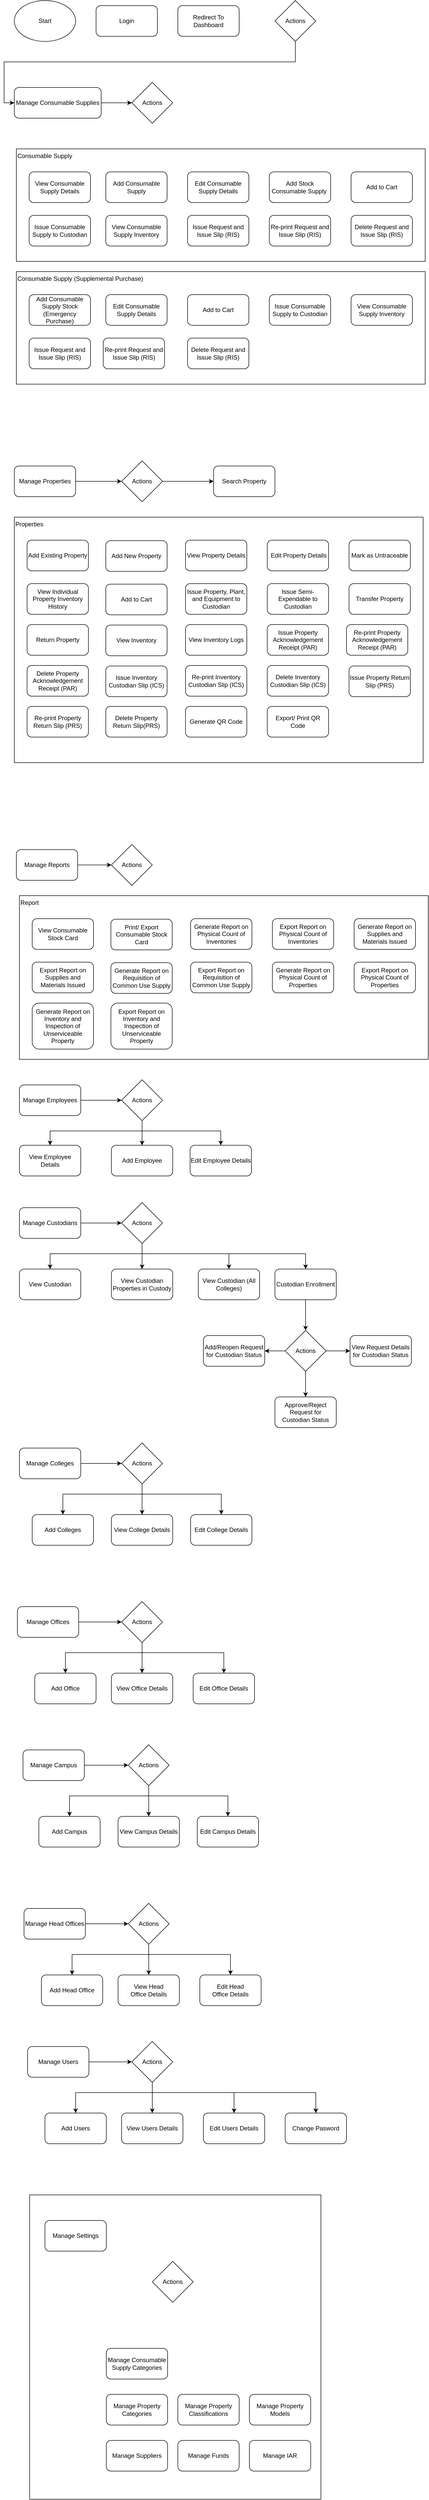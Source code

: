 <mxfile version="24.7.14" pages="2">
  <diagram id="C5RBs43oDa-KdzZeNtuy" name="Page-1">
    <mxGraphModel grid="1" page="1" gridSize="10" guides="1" tooltips="1" connect="1" arrows="1" fold="1" pageScale="1" pageWidth="827" pageHeight="1169" math="0" shadow="0">
      <root>
        <mxCell id="WIyWlLk6GJQsqaUBKTNV-0" />
        <mxCell id="WIyWlLk6GJQsqaUBKTNV-1" parent="WIyWlLk6GJQsqaUBKTNV-0" />
        <mxCell id="zobNE9UnBBPuIwP9HheT-4" value="Start" style="ellipse;whiteSpace=wrap;html=1;" parent="WIyWlLk6GJQsqaUBKTNV-1" vertex="1">
          <mxGeometry x="50" y="40" width="120" height="80" as="geometry" />
        </mxCell>
        <mxCell id="zobNE9UnBBPuIwP9HheT-5" value="Login" style="rounded=1;whiteSpace=wrap;html=1;" parent="WIyWlLk6GJQsqaUBKTNV-1" vertex="1">
          <mxGeometry x="210" y="50" width="120" height="60" as="geometry" />
        </mxCell>
        <mxCell id="zobNE9UnBBPuIwP9HheT-6" value="Redirect To Dashboard" style="rounded=1;whiteSpace=wrap;html=1;" parent="WIyWlLk6GJQsqaUBKTNV-1" vertex="1">
          <mxGeometry x="370" y="50" width="120" height="60" as="geometry" />
        </mxCell>
        <mxCell id="daJxAGddjkQ2mKGZi2Ez-39" style="edgeStyle=orthogonalEdgeStyle;rounded=0;orthogonalLoop=1;jettySize=auto;html=1;entryX=0;entryY=0.5;entryDx=0;entryDy=0;" edge="1" parent="WIyWlLk6GJQsqaUBKTNV-1" source="zobNE9UnBBPuIwP9HheT-7" target="zobNE9UnBBPuIwP9HheT-9">
          <mxGeometry relative="1" as="geometry">
            <Array as="points">
              <mxPoint x="600" y="160" />
              <mxPoint x="30" y="160" />
              <mxPoint x="30" y="240" />
            </Array>
          </mxGeometry>
        </mxCell>
        <mxCell id="zobNE9UnBBPuIwP9HheT-7" value="Actions" style="rhombus;whiteSpace=wrap;html=1;" parent="WIyWlLk6GJQsqaUBKTNV-1" vertex="1">
          <mxGeometry x="560" y="40" width="80" height="80" as="geometry" />
        </mxCell>
        <mxCell id="zobNE9UnBBPuIwP9HheT-43" style="edgeStyle=orthogonalEdgeStyle;rounded=0;orthogonalLoop=1;jettySize=auto;html=1;" parent="WIyWlLk6GJQsqaUBKTNV-1" source="zobNE9UnBBPuIwP9HheT-9" target="zobNE9UnBBPuIwP9HheT-34" edge="1">
          <mxGeometry relative="1" as="geometry" />
        </mxCell>
        <mxCell id="zobNE9UnBBPuIwP9HheT-9" value="Manage Consumable Supplies" style="rounded=1;whiteSpace=wrap;html=1;" parent="WIyWlLk6GJQsqaUBKTNV-1" vertex="1">
          <mxGeometry x="50" y="210" width="170" height="60" as="geometry" />
        </mxCell>
        <mxCell id="zobNE9UnBBPuIwP9HheT-123" style="edgeStyle=orthogonalEdgeStyle;rounded=0;orthogonalLoop=1;jettySize=auto;html=1;entryX=0;entryY=0.5;entryDx=0;entryDy=0;" parent="WIyWlLk6GJQsqaUBKTNV-1" source="zobNE9UnBBPuIwP9HheT-10" target="zobNE9UnBBPuIwP9HheT-122" edge="1">
          <mxGeometry relative="1" as="geometry" />
        </mxCell>
        <mxCell id="zobNE9UnBBPuIwP9HheT-10" value="Manage Properties" style="rounded=1;whiteSpace=wrap;html=1;" parent="WIyWlLk6GJQsqaUBKTNV-1" vertex="1">
          <mxGeometry x="50" y="950" width="120" height="60" as="geometry" />
        </mxCell>
        <mxCell id="zobNE9UnBBPuIwP9HheT-195" style="edgeStyle=orthogonalEdgeStyle;rounded=0;orthogonalLoop=1;jettySize=auto;html=1;entryX=0;entryY=0.5;entryDx=0;entryDy=0;" parent="WIyWlLk6GJQsqaUBKTNV-1" source="zobNE9UnBBPuIwP9HheT-11" target="zobNE9UnBBPuIwP9HheT-194" edge="1">
          <mxGeometry relative="1" as="geometry" />
        </mxCell>
        <mxCell id="zobNE9UnBBPuIwP9HheT-11" value="Manage Reports" style="rounded=1;whiteSpace=wrap;html=1;" parent="WIyWlLk6GJQsqaUBKTNV-1" vertex="1">
          <mxGeometry x="54" y="1700" width="120" height="60" as="geometry" />
        </mxCell>
        <mxCell id="zobNE9UnBBPuIwP9HheT-30" value="Search Property" style="rounded=1;whiteSpace=wrap;html=1;" parent="WIyWlLk6GJQsqaUBKTNV-1" vertex="1">
          <mxGeometry x="440" y="950" width="120" height="60" as="geometry" />
        </mxCell>
        <mxCell id="zobNE9UnBBPuIwP9HheT-34" value="Actions" style="rhombus;whiteSpace=wrap;html=1;" parent="WIyWlLk6GJQsqaUBKTNV-1" vertex="1">
          <mxGeometry x="280" y="200" width="80" height="80" as="geometry" />
        </mxCell>
        <mxCell id="zobNE9UnBBPuIwP9HheT-48" value="" style="group" parent="WIyWlLk6GJQsqaUBKTNV-1" vertex="1" connectable="0">
          <mxGeometry x="54" y="330" width="800" height="250" as="geometry" />
        </mxCell>
        <mxCell id="zobNE9UnBBPuIwP9HheT-46" value="Consumable Supply" style="rounded=0;whiteSpace=wrap;html=1;align=left;verticalAlign=top;" parent="zobNE9UnBBPuIwP9HheT-48" vertex="1">
          <mxGeometry width="800" height="220" as="geometry" />
        </mxCell>
        <mxCell id="zobNE9UnBBPuIwP9HheT-36" value="Add Consumable Supply" style="rounded=1;whiteSpace=wrap;html=1;" parent="zobNE9UnBBPuIwP9HheT-48" vertex="1">
          <mxGeometry x="175" y="45" width="120" height="60" as="geometry" />
        </mxCell>
        <mxCell id="zobNE9UnBBPuIwP9HheT-40" value="View Consumable Supply Details" style="rounded=1;whiteSpace=wrap;html=1;" parent="zobNE9UnBBPuIwP9HheT-48" vertex="1">
          <mxGeometry x="25" y="45" width="120" height="60" as="geometry" />
        </mxCell>
        <mxCell id="zobNE9UnBBPuIwP9HheT-42" value="Edit Consumable Supply Details" style="rounded=1;whiteSpace=wrap;html=1;" parent="zobNE9UnBBPuIwP9HheT-48" vertex="1">
          <mxGeometry x="335" y="45" width="120" height="60" as="geometry" />
        </mxCell>
        <mxCell id="zobNE9UnBBPuIwP9HheT-44" value="Add Stock Consumable Supply&amp;nbsp;" style="rounded=1;whiteSpace=wrap;html=1;" parent="zobNE9UnBBPuIwP9HheT-48" vertex="1">
          <mxGeometry x="495" y="45" width="120" height="60" as="geometry" />
        </mxCell>
        <mxCell id="zobNE9UnBBPuIwP9HheT-45" value="Add to Cart" style="rounded=1;whiteSpace=wrap;html=1;" parent="zobNE9UnBBPuIwP9HheT-48" vertex="1">
          <mxGeometry x="655" y="45" width="120" height="60" as="geometry" />
        </mxCell>
        <mxCell id="zobNE9UnBBPuIwP9HheT-54" value="Issue Consumable Supply to Custodian" style="rounded=1;whiteSpace=wrap;html=1;" parent="zobNE9UnBBPuIwP9HheT-48" vertex="1">
          <mxGeometry x="25" y="130" width="120" height="60" as="geometry" />
        </mxCell>
        <mxCell id="zobNE9UnBBPuIwP9HheT-63" value="View Consumable Supply Inventory" style="rounded=1;whiteSpace=wrap;html=1;" parent="zobNE9UnBBPuIwP9HheT-48" vertex="1">
          <mxGeometry x="175" y="130" width="120" height="60" as="geometry" />
        </mxCell>
        <mxCell id="zobNE9UnBBPuIwP9HheT-82" value="Issue Request and Issue Slip (RIS)" style="rounded=1;whiteSpace=wrap;html=1;" parent="zobNE9UnBBPuIwP9HheT-48" vertex="1">
          <mxGeometry x="335" y="130" width="120" height="60" as="geometry" />
        </mxCell>
        <mxCell id="zobNE9UnBBPuIwP9HheT-93" value="Re-print Request and Issue Slip (RIS)" style="rounded=1;whiteSpace=wrap;html=1;" parent="zobNE9UnBBPuIwP9HheT-48" vertex="1">
          <mxGeometry x="495" y="130" width="120" height="60" as="geometry" />
        </mxCell>
        <mxCell id="zobNE9UnBBPuIwP9HheT-94" value="Delete Request and Issue Slip (RIS)" style="rounded=1;whiteSpace=wrap;html=1;" parent="zobNE9UnBBPuIwP9HheT-48" vertex="1">
          <mxGeometry x="655" y="130" width="120" height="60" as="geometry" />
        </mxCell>
        <mxCell id="zobNE9UnBBPuIwP9HheT-83" value="" style="group" parent="WIyWlLk6GJQsqaUBKTNV-1" vertex="1" connectable="0">
          <mxGeometry x="54" y="570" width="800" height="250" as="geometry" />
        </mxCell>
        <mxCell id="zobNE9UnBBPuIwP9HheT-84" value="Consumable Supply (Supplemental Purchase)" style="rounded=0;whiteSpace=wrap;html=1;align=left;verticalAlign=top;" parent="zobNE9UnBBPuIwP9HheT-83" vertex="1">
          <mxGeometry width="800" height="220" as="geometry" />
        </mxCell>
        <mxCell id="zobNE9UnBBPuIwP9HheT-85" value="Edit Consumable Supply Details" style="rounded=1;whiteSpace=wrap;html=1;" parent="zobNE9UnBBPuIwP9HheT-83" vertex="1">
          <mxGeometry x="175" y="45" width="120" height="60" as="geometry" />
        </mxCell>
        <mxCell id="zobNE9UnBBPuIwP9HheT-86" value="Add Consumable Supply Stock (Emergency Purchase)" style="rounded=1;whiteSpace=wrap;html=1;" parent="zobNE9UnBBPuIwP9HheT-83" vertex="1">
          <mxGeometry x="25" y="45" width="120" height="60" as="geometry" />
        </mxCell>
        <mxCell id="zobNE9UnBBPuIwP9HheT-87" value="Add to Cart" style="rounded=1;whiteSpace=wrap;html=1;" parent="zobNE9UnBBPuIwP9HheT-83" vertex="1">
          <mxGeometry x="335" y="45" width="120" height="60" as="geometry" />
        </mxCell>
        <mxCell id="zobNE9UnBBPuIwP9HheT-88" value="Issue Consumable Supply to Custodian" style="rounded=1;whiteSpace=wrap;html=1;" parent="zobNE9UnBBPuIwP9HheT-83" vertex="1">
          <mxGeometry x="495" y="45" width="120" height="60" as="geometry" />
        </mxCell>
        <mxCell id="zobNE9UnBBPuIwP9HheT-89" value="View Consumable Supply Inventory" style="rounded=1;whiteSpace=wrap;html=1;" parent="zobNE9UnBBPuIwP9HheT-83" vertex="1">
          <mxGeometry x="655" y="45" width="120" height="60" as="geometry" />
        </mxCell>
        <mxCell id="zobNE9UnBBPuIwP9HheT-90" value="Issue Request and Issue Slip (RIS)" style="rounded=1;whiteSpace=wrap;html=1;" parent="zobNE9UnBBPuIwP9HheT-83" vertex="1">
          <mxGeometry x="25" y="130" width="120" height="60" as="geometry" />
        </mxCell>
        <mxCell id="zobNE9UnBBPuIwP9HheT-95" value="Re-print Request and Issue Slip (RIS)" style="rounded=1;whiteSpace=wrap;html=1;" parent="zobNE9UnBBPuIwP9HheT-83" vertex="1">
          <mxGeometry x="170" y="130" width="120" height="60" as="geometry" />
        </mxCell>
        <mxCell id="zobNE9UnBBPuIwP9HheT-120" value="Delete Request and Issue Slip (RIS)" style="rounded=1;whiteSpace=wrap;html=1;" parent="zobNE9UnBBPuIwP9HheT-83" vertex="1">
          <mxGeometry x="335" y="130" width="120" height="60" as="geometry" />
        </mxCell>
        <mxCell id="zobNE9UnBBPuIwP9HheT-124" style="edgeStyle=orthogonalEdgeStyle;rounded=0;orthogonalLoop=1;jettySize=auto;html=1;entryX=0;entryY=0.5;entryDx=0;entryDy=0;" parent="WIyWlLk6GJQsqaUBKTNV-1" source="zobNE9UnBBPuIwP9HheT-122" target="zobNE9UnBBPuIwP9HheT-30" edge="1">
          <mxGeometry relative="1" as="geometry" />
        </mxCell>
        <mxCell id="zobNE9UnBBPuIwP9HheT-122" value="Actions" style="rhombus;whiteSpace=wrap;html=1;" parent="WIyWlLk6GJQsqaUBKTNV-1" vertex="1">
          <mxGeometry x="260" y="940" width="80" height="80" as="geometry" />
        </mxCell>
        <mxCell id="zobNE9UnBBPuIwP9HheT-125" value="" style="group" parent="WIyWlLk6GJQsqaUBKTNV-1" vertex="1" connectable="0">
          <mxGeometry x="50" y="1050" width="800" height="570" as="geometry" />
        </mxCell>
        <mxCell id="zobNE9UnBBPuIwP9HheT-126" value="Properties" style="rounded=0;whiteSpace=wrap;html=1;align=left;verticalAlign=top;" parent="zobNE9UnBBPuIwP9HheT-125" vertex="1">
          <mxGeometry width="800" height="480" as="geometry" />
        </mxCell>
        <mxCell id="zobNE9UnBBPuIwP9HheT-127" value="Add New Property" style="rounded=1;whiteSpace=wrap;html=1;" parent="zobNE9UnBBPuIwP9HheT-125" vertex="1">
          <mxGeometry x="179" y="46" width="120" height="60" as="geometry" />
        </mxCell>
        <mxCell id="zobNE9UnBBPuIwP9HheT-128" value="Add Existing Property" style="rounded=1;whiteSpace=wrap;html=1;" parent="zobNE9UnBBPuIwP9HheT-125" vertex="1">
          <mxGeometry x="25" y="45" width="120" height="60" as="geometry" />
        </mxCell>
        <mxCell id="zobNE9UnBBPuIwP9HheT-129" value="View Property Details" style="rounded=1;whiteSpace=wrap;html=1;" parent="zobNE9UnBBPuIwP9HheT-125" vertex="1">
          <mxGeometry x="335" y="45" width="120" height="60" as="geometry" />
        </mxCell>
        <mxCell id="zobNE9UnBBPuIwP9HheT-130" value="&amp;nbsp;Edit Property Details" style="rounded=1;whiteSpace=wrap;html=1;" parent="zobNE9UnBBPuIwP9HheT-125" vertex="1">
          <mxGeometry x="495" y="45" width="120" height="60" as="geometry" />
        </mxCell>
        <mxCell id="zobNE9UnBBPuIwP9HheT-131" value="Mark as Untraceable" style="rounded=1;whiteSpace=wrap;html=1;" parent="zobNE9UnBBPuIwP9HheT-125" vertex="1">
          <mxGeometry x="655" y="45" width="120" height="60" as="geometry" />
        </mxCell>
        <mxCell id="zobNE9UnBBPuIwP9HheT-132" value="View Individual Property Inventory History" style="rounded=1;whiteSpace=wrap;html=1;" parent="zobNE9UnBBPuIwP9HheT-125" vertex="1">
          <mxGeometry x="25" y="130" width="120" height="60" as="geometry" />
        </mxCell>
        <mxCell id="zobNE9UnBBPuIwP9HheT-133" value="Add to Cart" style="rounded=1;whiteSpace=wrap;html=1;" parent="zobNE9UnBBPuIwP9HheT-125" vertex="1">
          <mxGeometry x="179" y="131" width="120" height="60" as="geometry" />
        </mxCell>
        <mxCell id="zobNE9UnBBPuIwP9HheT-134" value="Issue Property, Plant, and Equipment to Custodian" style="rounded=1;whiteSpace=wrap;html=1;" parent="zobNE9UnBBPuIwP9HheT-125" vertex="1">
          <mxGeometry x="335" y="130" width="120" height="60" as="geometry" />
        </mxCell>
        <mxCell id="zobNE9UnBBPuIwP9HheT-135" value="Issue Semi-Expendable to Custodian" style="rounded=1;whiteSpace=wrap;html=1;" parent="zobNE9UnBBPuIwP9HheT-125" vertex="1">
          <mxGeometry x="495" y="130" width="120" height="60" as="geometry" />
        </mxCell>
        <mxCell id="zobNE9UnBBPuIwP9HheT-136" value="Transfer Property" style="rounded=1;whiteSpace=wrap;html=1;" parent="zobNE9UnBBPuIwP9HheT-125" vertex="1">
          <mxGeometry x="655" y="130" width="120" height="60" as="geometry" />
        </mxCell>
        <mxCell id="zobNE9UnBBPuIwP9HheT-140" value="Return Property" style="rounded=1;whiteSpace=wrap;html=1;" parent="zobNE9UnBBPuIwP9HheT-125" vertex="1">
          <mxGeometry x="25" y="210" width="120" height="60" as="geometry" />
        </mxCell>
        <mxCell id="zobNE9UnBBPuIwP9HheT-141" value="View Inventory" style="rounded=1;whiteSpace=wrap;html=1;" parent="zobNE9UnBBPuIwP9HheT-125" vertex="1">
          <mxGeometry x="179" y="211" width="120" height="60" as="geometry" />
        </mxCell>
        <mxCell id="zobNE9UnBBPuIwP9HheT-142" value="View Inventory Logs" style="rounded=1;whiteSpace=wrap;html=1;" parent="zobNE9UnBBPuIwP9HheT-125" vertex="1">
          <mxGeometry x="335" y="210" width="120" height="60" as="geometry" />
        </mxCell>
        <mxCell id="zobNE9UnBBPuIwP9HheT-143" value="Issue Property Acknowledgement Receipt (PAR)" style="rounded=1;whiteSpace=wrap;html=1;" parent="zobNE9UnBBPuIwP9HheT-125" vertex="1">
          <mxGeometry x="495" y="210" width="120" height="60" as="geometry" />
        </mxCell>
        <mxCell id="zobNE9UnBBPuIwP9HheT-144" value="Re-print Property Acknowledgement Receipt (PAR)" style="rounded=1;whiteSpace=wrap;html=1;" parent="zobNE9UnBBPuIwP9HheT-125" vertex="1">
          <mxGeometry x="650" y="210" width="120" height="60" as="geometry" />
        </mxCell>
        <mxCell id="zobNE9UnBBPuIwP9HheT-162" value="Delete Property Acknowledgement Receipt (PAR)" style="rounded=1;whiteSpace=wrap;html=1;" parent="zobNE9UnBBPuIwP9HheT-125" vertex="1">
          <mxGeometry x="25" y="290" width="120" height="60" as="geometry" />
        </mxCell>
        <mxCell id="zobNE9UnBBPuIwP9HheT-163" value="Issue Inventory Custodian Slip (ICS)" style="rounded=1;whiteSpace=wrap;html=1;" parent="zobNE9UnBBPuIwP9HheT-125" vertex="1">
          <mxGeometry x="179" y="291" width="120" height="60" as="geometry" />
        </mxCell>
        <mxCell id="zobNE9UnBBPuIwP9HheT-165" value="Re-print Inventory Custodian Slip (ICS)" style="rounded=1;whiteSpace=wrap;html=1;" parent="zobNE9UnBBPuIwP9HheT-125" vertex="1">
          <mxGeometry x="335" y="290" width="120" height="60" as="geometry" />
        </mxCell>
        <mxCell id="zobNE9UnBBPuIwP9HheT-166" value="Delete Inventory Custodian Slip (ICS)" style="rounded=1;whiteSpace=wrap;html=1;" parent="zobNE9UnBBPuIwP9HheT-125" vertex="1">
          <mxGeometry x="495" y="290" width="120" height="60" as="geometry" />
        </mxCell>
        <mxCell id="zobNE9UnBBPuIwP9HheT-167" value="Issue Property Return Slip (PRS)" style="rounded=1;whiteSpace=wrap;html=1;" parent="zobNE9UnBBPuIwP9HheT-125" vertex="1">
          <mxGeometry x="655" y="291" width="120" height="60" as="geometry" />
        </mxCell>
        <mxCell id="zobNE9UnBBPuIwP9HheT-190" value="Re-print Property Return Slip (PRS)" style="rounded=1;whiteSpace=wrap;html=1;" parent="zobNE9UnBBPuIwP9HheT-125" vertex="1">
          <mxGeometry x="25" y="370" width="120" height="60" as="geometry" />
        </mxCell>
        <mxCell id="zobNE9UnBBPuIwP9HheT-191" value="Delete Property Return Slip(PRS)" style="rounded=1;whiteSpace=wrap;html=1;" parent="zobNE9UnBBPuIwP9HheT-125" vertex="1">
          <mxGeometry x="179" y="370" width="120" height="60" as="geometry" />
        </mxCell>
        <mxCell id="zobNE9UnBBPuIwP9HheT-192" value="Generate QR Code" style="rounded=1;whiteSpace=wrap;html=1;" parent="zobNE9UnBBPuIwP9HheT-125" vertex="1">
          <mxGeometry x="335" y="370" width="120" height="60" as="geometry" />
        </mxCell>
        <mxCell id="zobNE9UnBBPuIwP9HheT-193" value="Export/ Print QR Code" style="rounded=1;whiteSpace=wrap;html=1;" parent="zobNE9UnBBPuIwP9HheT-125" vertex="1">
          <mxGeometry x="495" y="370" width="120" height="60" as="geometry" />
        </mxCell>
        <mxCell id="zobNE9UnBBPuIwP9HheT-194" value="Actions" style="rhombus;whiteSpace=wrap;html=1;" parent="WIyWlLk6GJQsqaUBKTNV-1" vertex="1">
          <mxGeometry x="240" y="1690" width="80" height="80" as="geometry" />
        </mxCell>
        <mxCell id="zobNE9UnBBPuIwP9HheT-12" value="Manage Custodians" style="rounded=1;whiteSpace=wrap;html=1;" parent="WIyWlLk6GJQsqaUBKTNV-1" vertex="1">
          <mxGeometry x="60" y="2400" width="120" height="60" as="geometry" />
        </mxCell>
        <mxCell id="daJxAGddjkQ2mKGZi2Ez-25" style="edgeStyle=orthogonalEdgeStyle;rounded=0;orthogonalLoop=1;jettySize=auto;html=1;entryX=0;entryY=0.5;entryDx=0;entryDy=0;" edge="1" parent="WIyWlLk6GJQsqaUBKTNV-1" source="zobNE9UnBBPuIwP9HheT-13" target="8SGGRO-v3dYa-1YD8nXN-0">
          <mxGeometry relative="1" as="geometry" />
        </mxCell>
        <mxCell id="zobNE9UnBBPuIwP9HheT-13" value="Manage Employees" style="rounded=1;whiteSpace=wrap;html=1;" parent="WIyWlLk6GJQsqaUBKTNV-1" vertex="1">
          <mxGeometry x="60" y="2160" width="120" height="60" as="geometry" />
        </mxCell>
        <mxCell id="daJxAGddjkQ2mKGZi2Ez-21" style="edgeStyle=orthogonalEdgeStyle;rounded=0;orthogonalLoop=1;jettySize=auto;html=1;" edge="1" parent="WIyWlLk6GJQsqaUBKTNV-1" source="zobNE9UnBBPuIwP9HheT-15" target="8SGGRO-v3dYa-1YD8nXN-14">
          <mxGeometry relative="1" as="geometry" />
        </mxCell>
        <mxCell id="zobNE9UnBBPuIwP9HheT-15" value="Manage Colleges" style="rounded=1;whiteSpace=wrap;html=1;" parent="WIyWlLk6GJQsqaUBKTNV-1" vertex="1">
          <mxGeometry x="60" y="2870" width="120" height="60" as="geometry" />
        </mxCell>
        <mxCell id="zobNE9UnBBPuIwP9HheT-224" value="" style="group" parent="WIyWlLk6GJQsqaUBKTNV-1" vertex="1" connectable="0">
          <mxGeometry x="60" y="1790" width="800" height="320" as="geometry" />
        </mxCell>
        <mxCell id="zobNE9UnBBPuIwP9HheT-197" value="Report" style="rounded=0;whiteSpace=wrap;html=1;align=left;verticalAlign=top;" parent="zobNE9UnBBPuIwP9HheT-224" vertex="1">
          <mxGeometry width="800" height="320" as="geometry" />
        </mxCell>
        <mxCell id="zobNE9UnBBPuIwP9HheT-198" value="Print/ Export Consumable Stock Card" style="rounded=1;whiteSpace=wrap;html=1;" parent="zobNE9UnBBPuIwP9HheT-224" vertex="1">
          <mxGeometry x="179" y="46" width="120" height="60" as="geometry" />
        </mxCell>
        <mxCell id="zobNE9UnBBPuIwP9HheT-199" value="View Consumable Stock Card" style="rounded=1;whiteSpace=wrap;html=1;" parent="zobNE9UnBBPuIwP9HheT-224" vertex="1">
          <mxGeometry x="25" y="45" width="120" height="60" as="geometry" />
        </mxCell>
        <mxCell id="zobNE9UnBBPuIwP9HheT-200" value="Generate Report on Physical Count of Inventories" style="rounded=1;whiteSpace=wrap;html=1;" parent="zobNE9UnBBPuIwP9HheT-224" vertex="1">
          <mxGeometry x="335" y="45" width="120" height="60" as="geometry" />
        </mxCell>
        <mxCell id="zobNE9UnBBPuIwP9HheT-201" value="Export Report on Physical Count of Inventories" style="rounded=1;whiteSpace=wrap;html=1;" parent="zobNE9UnBBPuIwP9HheT-224" vertex="1">
          <mxGeometry x="495" y="45" width="120" height="60" as="geometry" />
        </mxCell>
        <mxCell id="zobNE9UnBBPuIwP9HheT-202" value="Generate Report on Supplies and Materials Issued" style="rounded=1;whiteSpace=wrap;html=1;" parent="zobNE9UnBBPuIwP9HheT-224" vertex="1">
          <mxGeometry x="655" y="45" width="120" height="60" as="geometry" />
        </mxCell>
        <mxCell id="zobNE9UnBBPuIwP9HheT-203" value="Export Report on Supplies and Materials Issued" style="rounded=1;whiteSpace=wrap;html=1;" parent="zobNE9UnBBPuIwP9HheT-224" vertex="1">
          <mxGeometry x="25" y="130" width="120" height="60" as="geometry" />
        </mxCell>
        <mxCell id="zobNE9UnBBPuIwP9HheT-204" value="Generate Report on Requisition of Common Use Supply" style="rounded=1;whiteSpace=wrap;html=1;" parent="zobNE9UnBBPuIwP9HheT-224" vertex="1">
          <mxGeometry x="179" y="131" width="120" height="60" as="geometry" />
        </mxCell>
        <mxCell id="zobNE9UnBBPuIwP9HheT-205" value="Export Report on Requisition of Common Use Supply" style="rounded=1;whiteSpace=wrap;html=1;" parent="zobNE9UnBBPuIwP9HheT-224" vertex="1">
          <mxGeometry x="335" y="130" width="120" height="60" as="geometry" />
        </mxCell>
        <mxCell id="zobNE9UnBBPuIwP9HheT-206" value="Generate Report on Physical Count of Properties" style="rounded=1;whiteSpace=wrap;html=1;" parent="zobNE9UnBBPuIwP9HheT-224" vertex="1">
          <mxGeometry x="495" y="130" width="120" height="60" as="geometry" />
        </mxCell>
        <mxCell id="zobNE9UnBBPuIwP9HheT-207" value="Export Report on Physical Count of Properties" style="rounded=1;whiteSpace=wrap;html=1;" parent="zobNE9UnBBPuIwP9HheT-224" vertex="1">
          <mxGeometry x="655" y="130" width="120" height="60" as="geometry" />
        </mxCell>
        <mxCell id="zobNE9UnBBPuIwP9HheT-208" value="Generate Report on Inventory and Inspection of Unserviceable Property" style="rounded=1;whiteSpace=wrap;html=1;" parent="zobNE9UnBBPuIwP9HheT-224" vertex="1">
          <mxGeometry x="25" y="210" width="120" height="90" as="geometry" />
        </mxCell>
        <mxCell id="zobNE9UnBBPuIwP9HheT-209" value="Export Report on Inventory and Inspection of Unserviceable Property" style="rounded=1;whiteSpace=wrap;html=1;" parent="zobNE9UnBBPuIwP9HheT-224" vertex="1">
          <mxGeometry x="179" y="210" width="120" height="90" as="geometry" />
        </mxCell>
        <mxCell id="daJxAGddjkQ2mKGZi2Ez-26" style="edgeStyle=orthogonalEdgeStyle;rounded=0;orthogonalLoop=1;jettySize=auto;html=1;" edge="1" parent="WIyWlLk6GJQsqaUBKTNV-1" source="8SGGRO-v3dYa-1YD8nXN-0" target="8SGGRO-v3dYa-1YD8nXN-2">
          <mxGeometry relative="1" as="geometry">
            <Array as="points">
              <mxPoint x="300" y="2250" />
              <mxPoint x="120" y="2250" />
            </Array>
          </mxGeometry>
        </mxCell>
        <mxCell id="daJxAGddjkQ2mKGZi2Ez-27" style="edgeStyle=orthogonalEdgeStyle;rounded=0;orthogonalLoop=1;jettySize=auto;html=1;" edge="1" parent="WIyWlLk6GJQsqaUBKTNV-1" source="8SGGRO-v3dYa-1YD8nXN-0" target="8SGGRO-v3dYa-1YD8nXN-1">
          <mxGeometry relative="1" as="geometry" />
        </mxCell>
        <mxCell id="daJxAGddjkQ2mKGZi2Ez-28" style="edgeStyle=orthogonalEdgeStyle;rounded=0;orthogonalLoop=1;jettySize=auto;html=1;" edge="1" parent="WIyWlLk6GJQsqaUBKTNV-1" source="8SGGRO-v3dYa-1YD8nXN-0" target="8SGGRO-v3dYa-1YD8nXN-3">
          <mxGeometry relative="1" as="geometry">
            <Array as="points">
              <mxPoint x="300" y="2250" />
              <mxPoint x="454" y="2250" />
            </Array>
          </mxGeometry>
        </mxCell>
        <mxCell id="8SGGRO-v3dYa-1YD8nXN-0" value="Actions" style="rhombus;whiteSpace=wrap;html=1;" parent="WIyWlLk6GJQsqaUBKTNV-1" vertex="1">
          <mxGeometry x="260" y="2150" width="80" height="80" as="geometry" />
        </mxCell>
        <mxCell id="8SGGRO-v3dYa-1YD8nXN-1" value="Add E&lt;span style=&quot;color: rgba(0, 0, 0, 0); font-family: monospace; font-size: 0px; text-align: start; text-wrap: nowrap;&quot;&gt;%3CmxGraphModel%3E%3Croot%3E%3CmxCell%20id%3D%220%22%2F%3E%3CmxCell%20id%3D%221%22%20parent%3D%220%22%2F%3E%3CmxCell%20id%3D%222%22%20value%3D%22Manage%20Employee%22%20style%3D%22rounded%3D1%3BwhiteSpace%3Dwrap%3Bhtml%3D1%3B%22%20vertex%3D%221%22%20parent%3D%221%22%3E%3CmxGeometry%20x%3D%2260%22%20y%3D%222160%22%20width%3D%22120%22%20height%3D%2260%22%20as%3D%22geometry%22%2F%3E%3C%2FmxCell%3E%3C%2Froot%3E%3C%2FmxGraphModel%3E&lt;/span&gt;mployee" style="rounded=1;whiteSpace=wrap;html=1;" parent="WIyWlLk6GJQsqaUBKTNV-1" vertex="1">
          <mxGeometry x="240" y="2278" width="120" height="60" as="geometry" />
        </mxCell>
        <mxCell id="8SGGRO-v3dYa-1YD8nXN-2" value="View E&lt;span style=&quot;color: rgba(0, 0, 0, 0); font-family: monospace; font-size: 0px; text-align: start; text-wrap: nowrap;&quot;&gt;%3CmxGraphModel%3E%3Croot%3E%3CmxCell%20id%3D%220%22%2F%3E%3CmxCell%20id%3D%221%22%20parent%3D%220%22%2F%3E%3CmxCell%20id%3D%222%22%20value%3D%22Manage%20Employee%22%20style%3D%22rounded%3D1%3BwhiteSpace%3Dwrap%3Bhtml%3D1%3B%22%20vertex%3D%221%22%20parent%3D%221%22%3E%3CmxGeometry%20x%3D%2260%22%20y%3D%222160%22%20width%3D%22120%22%20height%3D%2260%22%20as%3D%22geometry%22%2F%3E%3C%2FmxCell%3E%3C%2Froot%3E%3C%2FmxGraphModel%3E&lt;/span&gt;mployee Details" style="rounded=1;whiteSpace=wrap;html=1;" parent="WIyWlLk6GJQsqaUBKTNV-1" vertex="1">
          <mxGeometry x="60" y="2278" width="120" height="60" as="geometry" />
        </mxCell>
        <mxCell id="8SGGRO-v3dYa-1YD8nXN-3" value="Edit E&lt;span style=&quot;color: rgba(0, 0, 0, 0); font-family: monospace; font-size: 0px; text-align: start; text-wrap: nowrap;&quot;&gt;%3CmxGraphModel%3E%3Croot%3E%3CmxCell%20id%3D%220%22%2F%3E%3CmxCell%20id%3D%221%22%20parent%3D%220%22%2F%3E%3CmxCell%20id%3D%222%22%20value%3D%22Manage%20Employee%22%20style%3D%22rounded%3D1%3BwhiteSpace%3Dwrap%3Bhtml%3D1%3B%22%20vertex%3D%221%22%20parent%3D%221%22%3E%3CmxGeometry%20x%3D%2260%22%20y%3D%222160%22%20width%3D%22120%22%20height%3D%2260%22%20as%3D%22geometry%22%2F%3E%3C%2FmxCell%3E%3C%2Froot%3E%3C%2FmxGraphModel%3E&lt;/span&gt;mployee Details" style="rounded=1;whiteSpace=wrap;html=1;" parent="WIyWlLk6GJQsqaUBKTNV-1" vertex="1">
          <mxGeometry x="394" y="2278" width="120" height="60" as="geometry" />
        </mxCell>
        <mxCell id="daJxAGddjkQ2mKGZi2Ez-30" style="edgeStyle=orthogonalEdgeStyle;rounded=0;orthogonalLoop=1;jettySize=auto;html=1;" edge="1" parent="WIyWlLk6GJQsqaUBKTNV-1" source="8SGGRO-v3dYa-1YD8nXN-4" target="8SGGRO-v3dYa-1YD8nXN-5">
          <mxGeometry relative="1" as="geometry">
            <Array as="points">
              <mxPoint x="300" y="2490" />
              <mxPoint x="120" y="2490" />
            </Array>
          </mxGeometry>
        </mxCell>
        <mxCell id="daJxAGddjkQ2mKGZi2Ez-31" style="edgeStyle=orthogonalEdgeStyle;rounded=0;orthogonalLoop=1;jettySize=auto;html=1;" edge="1" parent="WIyWlLk6GJQsqaUBKTNV-1" source="8SGGRO-v3dYa-1YD8nXN-4" target="8SGGRO-v3dYa-1YD8nXN-6">
          <mxGeometry relative="1" as="geometry" />
        </mxCell>
        <mxCell id="daJxAGddjkQ2mKGZi2Ez-32" style="edgeStyle=orthogonalEdgeStyle;rounded=0;orthogonalLoop=1;jettySize=auto;html=1;" edge="1" parent="WIyWlLk6GJQsqaUBKTNV-1" source="8SGGRO-v3dYa-1YD8nXN-4" target="8SGGRO-v3dYa-1YD8nXN-7">
          <mxGeometry relative="1" as="geometry">
            <Array as="points">
              <mxPoint x="300" y="2490" />
              <mxPoint x="470" y="2490" />
            </Array>
          </mxGeometry>
        </mxCell>
        <mxCell id="daJxAGddjkQ2mKGZi2Ez-33" style="edgeStyle=orthogonalEdgeStyle;rounded=0;orthogonalLoop=1;jettySize=auto;html=1;" edge="1" parent="WIyWlLk6GJQsqaUBKTNV-1" source="8SGGRO-v3dYa-1YD8nXN-4" target="8SGGRO-v3dYa-1YD8nXN-8">
          <mxGeometry relative="1" as="geometry">
            <Array as="points">
              <mxPoint x="300" y="2490" />
              <mxPoint x="620" y="2490" />
            </Array>
          </mxGeometry>
        </mxCell>
        <mxCell id="8SGGRO-v3dYa-1YD8nXN-4" value="Actions" style="rhombus;whiteSpace=wrap;html=1;" parent="WIyWlLk6GJQsqaUBKTNV-1" vertex="1">
          <mxGeometry x="260" y="2390" width="80" height="80" as="geometry" />
        </mxCell>
        <mxCell id="8SGGRO-v3dYa-1YD8nXN-5" value="View Custodian" style="rounded=1;whiteSpace=wrap;html=1;" parent="WIyWlLk6GJQsqaUBKTNV-1" vertex="1">
          <mxGeometry x="60" y="2520" width="120" height="60" as="geometry" />
        </mxCell>
        <mxCell id="8SGGRO-v3dYa-1YD8nXN-6" value="View Custodian Properties in Custody" style="rounded=1;whiteSpace=wrap;html=1;" parent="WIyWlLk6GJQsqaUBKTNV-1" vertex="1">
          <mxGeometry x="240" y="2520" width="120" height="60" as="geometry" />
        </mxCell>
        <mxCell id="8SGGRO-v3dYa-1YD8nXN-7" value="View Custodian (All Colleges)" style="rounded=1;whiteSpace=wrap;html=1;" parent="WIyWlLk6GJQsqaUBKTNV-1" vertex="1">
          <mxGeometry x="410" y="2520" width="120" height="60" as="geometry" />
        </mxCell>
        <mxCell id="daJxAGddjkQ2mKGZi2Ez-34" style="edgeStyle=orthogonalEdgeStyle;rounded=0;orthogonalLoop=1;jettySize=auto;html=1;" edge="1" parent="WIyWlLk6GJQsqaUBKTNV-1" source="8SGGRO-v3dYa-1YD8nXN-8" target="8SGGRO-v3dYa-1YD8nXN-9">
          <mxGeometry relative="1" as="geometry" />
        </mxCell>
        <mxCell id="8SGGRO-v3dYa-1YD8nXN-8" value="Custodian Enrollment" style="rounded=1;whiteSpace=wrap;html=1;" parent="WIyWlLk6GJQsqaUBKTNV-1" vertex="1">
          <mxGeometry x="560" y="2520" width="120" height="60" as="geometry" />
        </mxCell>
        <mxCell id="daJxAGddjkQ2mKGZi2Ez-35" style="edgeStyle=orthogonalEdgeStyle;rounded=0;orthogonalLoop=1;jettySize=auto;html=1;" edge="1" parent="WIyWlLk6GJQsqaUBKTNV-1" source="8SGGRO-v3dYa-1YD8nXN-9" target="8SGGRO-v3dYa-1YD8nXN-10">
          <mxGeometry relative="1" as="geometry" />
        </mxCell>
        <mxCell id="daJxAGddjkQ2mKGZi2Ez-36" style="edgeStyle=orthogonalEdgeStyle;rounded=0;orthogonalLoop=1;jettySize=auto;html=1;entryX=0;entryY=0.5;entryDx=0;entryDy=0;" edge="1" parent="WIyWlLk6GJQsqaUBKTNV-1" source="8SGGRO-v3dYa-1YD8nXN-9" target="8SGGRO-v3dYa-1YD8nXN-12">
          <mxGeometry relative="1" as="geometry" />
        </mxCell>
        <mxCell id="daJxAGddjkQ2mKGZi2Ez-37" style="edgeStyle=orthogonalEdgeStyle;rounded=0;orthogonalLoop=1;jettySize=auto;html=1;" edge="1" parent="WIyWlLk6GJQsqaUBKTNV-1" source="8SGGRO-v3dYa-1YD8nXN-9" target="8SGGRO-v3dYa-1YD8nXN-11">
          <mxGeometry relative="1" as="geometry" />
        </mxCell>
        <mxCell id="8SGGRO-v3dYa-1YD8nXN-9" value="Actions" style="rhombus;whiteSpace=wrap;html=1;" parent="WIyWlLk6GJQsqaUBKTNV-1" vertex="1">
          <mxGeometry x="580" y="2640" width="80" height="80" as="geometry" />
        </mxCell>
        <mxCell id="8SGGRO-v3dYa-1YD8nXN-10" value="Add/Reopen Request for Custodian Status" style="rounded=1;whiteSpace=wrap;html=1;" parent="WIyWlLk6GJQsqaUBKTNV-1" vertex="1">
          <mxGeometry x="420" y="2650" width="120" height="60" as="geometry" />
        </mxCell>
        <mxCell id="8SGGRO-v3dYa-1YD8nXN-11" value="Approve/Reject Request for Custodian Status" style="rounded=1;whiteSpace=wrap;html=1;" parent="WIyWlLk6GJQsqaUBKTNV-1" vertex="1">
          <mxGeometry x="560" y="2770" width="120" height="60" as="geometry" />
        </mxCell>
        <mxCell id="8SGGRO-v3dYa-1YD8nXN-12" value="View Request Details for Custodian Status" style="rounded=1;whiteSpace=wrap;html=1;" parent="WIyWlLk6GJQsqaUBKTNV-1" vertex="1">
          <mxGeometry x="707" y="2650" width="120" height="60" as="geometry" />
        </mxCell>
        <mxCell id="daJxAGddjkQ2mKGZi2Ez-22" style="edgeStyle=orthogonalEdgeStyle;rounded=0;orthogonalLoop=1;jettySize=auto;html=1;" edge="1" parent="WIyWlLk6GJQsqaUBKTNV-1" source="8SGGRO-v3dYa-1YD8nXN-14" target="8SGGRO-v3dYa-1YD8nXN-16">
          <mxGeometry relative="1" as="geometry">
            <Array as="points">
              <mxPoint x="300" y="2960" />
              <mxPoint x="145" y="2960" />
            </Array>
          </mxGeometry>
        </mxCell>
        <mxCell id="daJxAGddjkQ2mKGZi2Ez-23" style="edgeStyle=orthogonalEdgeStyle;rounded=0;orthogonalLoop=1;jettySize=auto;html=1;" edge="1" parent="WIyWlLk6GJQsqaUBKTNV-1" source="8SGGRO-v3dYa-1YD8nXN-14" target="8SGGRO-v3dYa-1YD8nXN-17">
          <mxGeometry relative="1" as="geometry" />
        </mxCell>
        <mxCell id="daJxAGddjkQ2mKGZi2Ez-24" style="edgeStyle=orthogonalEdgeStyle;rounded=0;orthogonalLoop=1;jettySize=auto;html=1;" edge="1" parent="WIyWlLk6GJQsqaUBKTNV-1" source="8SGGRO-v3dYa-1YD8nXN-14" target="8SGGRO-v3dYa-1YD8nXN-18">
          <mxGeometry relative="1" as="geometry">
            <Array as="points">
              <mxPoint x="300" y="2960" />
              <mxPoint x="455" y="2960" />
            </Array>
          </mxGeometry>
        </mxCell>
        <mxCell id="8SGGRO-v3dYa-1YD8nXN-14" value="Actions" style="rhombus;whiteSpace=wrap;html=1;" parent="WIyWlLk6GJQsqaUBKTNV-1" vertex="1">
          <mxGeometry x="260" y="2860" width="80" height="80" as="geometry" />
        </mxCell>
        <mxCell id="daJxAGddjkQ2mKGZi2Ez-17" style="edgeStyle=orthogonalEdgeStyle;rounded=0;orthogonalLoop=1;jettySize=auto;html=1;" edge="1" parent="WIyWlLk6GJQsqaUBKTNV-1" source="8SGGRO-v3dYa-1YD8nXN-15" target="8SGGRO-v3dYa-1YD8nXN-19">
          <mxGeometry relative="1" as="geometry" />
        </mxCell>
        <mxCell id="8SGGRO-v3dYa-1YD8nXN-15" value="Manage Offices" style="rounded=1;whiteSpace=wrap;html=1;" parent="WIyWlLk6GJQsqaUBKTNV-1" vertex="1">
          <mxGeometry x="56" y="3180" width="120" height="60" as="geometry" />
        </mxCell>
        <mxCell id="8SGGRO-v3dYa-1YD8nXN-16" value="Add Colleges" style="rounded=1;whiteSpace=wrap;html=1;" parent="WIyWlLk6GJQsqaUBKTNV-1" vertex="1">
          <mxGeometry x="85" y="3000" width="120" height="60" as="geometry" />
        </mxCell>
        <mxCell id="8SGGRO-v3dYa-1YD8nXN-17" value="View College Details" style="rounded=1;whiteSpace=wrap;html=1;" parent="WIyWlLk6GJQsqaUBKTNV-1" vertex="1">
          <mxGeometry x="240" y="3000" width="120" height="60" as="geometry" />
        </mxCell>
        <mxCell id="8SGGRO-v3dYa-1YD8nXN-18" value="Edit College Details" style="rounded=1;whiteSpace=wrap;html=1;" parent="WIyWlLk6GJQsqaUBKTNV-1" vertex="1">
          <mxGeometry x="395" y="3000" width="120" height="60" as="geometry" />
        </mxCell>
        <mxCell id="daJxAGddjkQ2mKGZi2Ez-18" style="edgeStyle=orthogonalEdgeStyle;rounded=0;orthogonalLoop=1;jettySize=auto;html=1;" edge="1" parent="WIyWlLk6GJQsqaUBKTNV-1" source="8SGGRO-v3dYa-1YD8nXN-19" target="8SGGRO-v3dYa-1YD8nXN-20">
          <mxGeometry relative="1" as="geometry">
            <Array as="points">
              <mxPoint x="300" y="3270" />
              <mxPoint x="150" y="3270" />
            </Array>
          </mxGeometry>
        </mxCell>
        <mxCell id="daJxAGddjkQ2mKGZi2Ez-19" style="edgeStyle=orthogonalEdgeStyle;rounded=0;orthogonalLoop=1;jettySize=auto;html=1;" edge="1" parent="WIyWlLk6GJQsqaUBKTNV-1" source="8SGGRO-v3dYa-1YD8nXN-19" target="8SGGRO-v3dYa-1YD8nXN-21">
          <mxGeometry relative="1" as="geometry" />
        </mxCell>
        <mxCell id="daJxAGddjkQ2mKGZi2Ez-20" style="edgeStyle=orthogonalEdgeStyle;rounded=0;orthogonalLoop=1;jettySize=auto;html=1;" edge="1" parent="WIyWlLk6GJQsqaUBKTNV-1" source="8SGGRO-v3dYa-1YD8nXN-19" target="8SGGRO-v3dYa-1YD8nXN-22">
          <mxGeometry relative="1" as="geometry">
            <Array as="points">
              <mxPoint x="300" y="3270" />
              <mxPoint x="460" y="3270" />
            </Array>
          </mxGeometry>
        </mxCell>
        <mxCell id="8SGGRO-v3dYa-1YD8nXN-19" value="Actions" style="rhombus;whiteSpace=wrap;html=1;" parent="WIyWlLk6GJQsqaUBKTNV-1" vertex="1">
          <mxGeometry x="260" y="3170" width="80" height="80" as="geometry" />
        </mxCell>
        <mxCell id="8SGGRO-v3dYa-1YD8nXN-20" value="Add Office" style="rounded=1;whiteSpace=wrap;html=1;" parent="WIyWlLk6GJQsqaUBKTNV-1" vertex="1">
          <mxGeometry x="90" y="3310" width="120" height="60" as="geometry" />
        </mxCell>
        <mxCell id="8SGGRO-v3dYa-1YD8nXN-21" value="View Office&amp;nbsp;Details" style="rounded=1;whiteSpace=wrap;html=1;" parent="WIyWlLk6GJQsqaUBKTNV-1" vertex="1">
          <mxGeometry x="240" y="3310" width="120" height="60" as="geometry" />
        </mxCell>
        <mxCell id="8SGGRO-v3dYa-1YD8nXN-22" value="Edit Office&amp;nbsp;Details" style="rounded=1;whiteSpace=wrap;html=1;" parent="WIyWlLk6GJQsqaUBKTNV-1" vertex="1">
          <mxGeometry x="400" y="3310" width="120" height="60" as="geometry" />
        </mxCell>
        <mxCell id="daJxAGddjkQ2mKGZi2Ez-13" style="edgeStyle=orthogonalEdgeStyle;rounded=0;orthogonalLoop=1;jettySize=auto;html=1;" edge="1" parent="WIyWlLk6GJQsqaUBKTNV-1" source="8SGGRO-v3dYa-1YD8nXN-28" target="8SGGRO-v3dYa-1YD8nXN-29">
          <mxGeometry relative="1" as="geometry" />
        </mxCell>
        <mxCell id="8SGGRO-v3dYa-1YD8nXN-28" value="Manage Campus" style="rounded=1;whiteSpace=wrap;html=1;" parent="WIyWlLk6GJQsqaUBKTNV-1" vertex="1">
          <mxGeometry x="67" y="3460" width="120" height="60" as="geometry" />
        </mxCell>
        <mxCell id="daJxAGddjkQ2mKGZi2Ez-14" style="edgeStyle=orthogonalEdgeStyle;rounded=0;orthogonalLoop=1;jettySize=auto;html=1;" edge="1" parent="WIyWlLk6GJQsqaUBKTNV-1" source="8SGGRO-v3dYa-1YD8nXN-29" target="8SGGRO-v3dYa-1YD8nXN-31">
          <mxGeometry relative="1" as="geometry">
            <Array as="points">
              <mxPoint x="313" y="3550" />
              <mxPoint x="158" y="3550" />
            </Array>
          </mxGeometry>
        </mxCell>
        <mxCell id="daJxAGddjkQ2mKGZi2Ez-15" style="edgeStyle=orthogonalEdgeStyle;rounded=0;orthogonalLoop=1;jettySize=auto;html=1;" edge="1" parent="WIyWlLk6GJQsqaUBKTNV-1" source="8SGGRO-v3dYa-1YD8nXN-29" target="8SGGRO-v3dYa-1YD8nXN-32">
          <mxGeometry relative="1" as="geometry" />
        </mxCell>
        <mxCell id="daJxAGddjkQ2mKGZi2Ez-16" style="edgeStyle=orthogonalEdgeStyle;rounded=0;orthogonalLoop=1;jettySize=auto;html=1;" edge="1" parent="WIyWlLk6GJQsqaUBKTNV-1" source="8SGGRO-v3dYa-1YD8nXN-29" target="8SGGRO-v3dYa-1YD8nXN-33">
          <mxGeometry relative="1" as="geometry">
            <Array as="points">
              <mxPoint x="313" y="3550" />
              <mxPoint x="468" y="3550" />
            </Array>
          </mxGeometry>
        </mxCell>
        <mxCell id="8SGGRO-v3dYa-1YD8nXN-29" value="Actions" style="rhombus;whiteSpace=wrap;html=1;" parent="WIyWlLk6GJQsqaUBKTNV-1" vertex="1">
          <mxGeometry x="273" y="3450" width="80" height="80" as="geometry" />
        </mxCell>
        <mxCell id="daJxAGddjkQ2mKGZi2Ez-11" style="edgeStyle=orthogonalEdgeStyle;rounded=0;orthogonalLoop=1;jettySize=auto;html=1;entryX=0;entryY=0.5;entryDx=0;entryDy=0;" edge="1" parent="WIyWlLk6GJQsqaUBKTNV-1" source="8SGGRO-v3dYa-1YD8nXN-30" target="8SGGRO-v3dYa-1YD8nXN-34">
          <mxGeometry relative="1" as="geometry" />
        </mxCell>
        <mxCell id="8SGGRO-v3dYa-1YD8nXN-30" value="Manage Head Offices" style="rounded=1;whiteSpace=wrap;html=1;" parent="WIyWlLk6GJQsqaUBKTNV-1" vertex="1">
          <mxGeometry x="69" y="3770" width="120" height="60" as="geometry" />
        </mxCell>
        <mxCell id="8SGGRO-v3dYa-1YD8nXN-31" value="Add Campus" style="rounded=1;whiteSpace=wrap;html=1;" parent="WIyWlLk6GJQsqaUBKTNV-1" vertex="1">
          <mxGeometry x="98" y="3590" width="120" height="60" as="geometry" />
        </mxCell>
        <mxCell id="8SGGRO-v3dYa-1YD8nXN-32" value="View Campus Details" style="rounded=1;whiteSpace=wrap;html=1;" parent="WIyWlLk6GJQsqaUBKTNV-1" vertex="1">
          <mxGeometry x="253" y="3590" width="120" height="60" as="geometry" />
        </mxCell>
        <mxCell id="8SGGRO-v3dYa-1YD8nXN-33" value="Edit Campus Details" style="rounded=1;whiteSpace=wrap;html=1;" parent="WIyWlLk6GJQsqaUBKTNV-1" vertex="1">
          <mxGeometry x="408" y="3590" width="120" height="60" as="geometry" />
        </mxCell>
        <mxCell id="daJxAGddjkQ2mKGZi2Ez-9" style="edgeStyle=orthogonalEdgeStyle;rounded=0;orthogonalLoop=1;jettySize=auto;html=1;" edge="1" parent="WIyWlLk6GJQsqaUBKTNV-1" source="8SGGRO-v3dYa-1YD8nXN-34" target="8SGGRO-v3dYa-1YD8nXN-35">
          <mxGeometry relative="1" as="geometry">
            <Array as="points">
              <mxPoint x="313" y="3860" />
              <mxPoint x="163" y="3860" />
            </Array>
          </mxGeometry>
        </mxCell>
        <mxCell id="daJxAGddjkQ2mKGZi2Ez-10" style="edgeStyle=orthogonalEdgeStyle;rounded=0;orthogonalLoop=1;jettySize=auto;html=1;entryX=0.5;entryY=0;entryDx=0;entryDy=0;" edge="1" parent="WIyWlLk6GJQsqaUBKTNV-1" source="8SGGRO-v3dYa-1YD8nXN-34" target="8SGGRO-v3dYa-1YD8nXN-36">
          <mxGeometry relative="1" as="geometry" />
        </mxCell>
        <mxCell id="daJxAGddjkQ2mKGZi2Ez-12" style="edgeStyle=orthogonalEdgeStyle;rounded=0;orthogonalLoop=1;jettySize=auto;html=1;" edge="1" parent="WIyWlLk6GJQsqaUBKTNV-1" source="8SGGRO-v3dYa-1YD8nXN-34" target="8SGGRO-v3dYa-1YD8nXN-37">
          <mxGeometry relative="1" as="geometry">
            <Array as="points">
              <mxPoint x="313" y="3860" />
              <mxPoint x="473" y="3860" />
            </Array>
          </mxGeometry>
        </mxCell>
        <mxCell id="8SGGRO-v3dYa-1YD8nXN-34" value="Actions" style="rhombus;whiteSpace=wrap;html=1;" parent="WIyWlLk6GJQsqaUBKTNV-1" vertex="1">
          <mxGeometry x="273" y="3760" width="80" height="80" as="geometry" />
        </mxCell>
        <mxCell id="8SGGRO-v3dYa-1YD8nXN-35" value="Add Head&amp;nbsp;Office" style="rounded=1;whiteSpace=wrap;html=1;" parent="WIyWlLk6GJQsqaUBKTNV-1" vertex="1">
          <mxGeometry x="103" y="3900" width="120" height="60" as="geometry" />
        </mxCell>
        <mxCell id="8SGGRO-v3dYa-1YD8nXN-36" value="View Head Office&amp;nbsp;Details" style="rounded=1;whiteSpace=wrap;html=1;" parent="WIyWlLk6GJQsqaUBKTNV-1" vertex="1">
          <mxGeometry x="253" y="3900" width="120" height="60" as="geometry" />
        </mxCell>
        <mxCell id="8SGGRO-v3dYa-1YD8nXN-37" value="Edit Head Office&amp;nbsp;Details" style="rounded=1;whiteSpace=wrap;html=1;" parent="WIyWlLk6GJQsqaUBKTNV-1" vertex="1">
          <mxGeometry x="413" y="3900" width="120" height="60" as="geometry" />
        </mxCell>
        <mxCell id="daJxAGddjkQ2mKGZi2Ez-0" style="edgeStyle=orthogonalEdgeStyle;rounded=0;orthogonalLoop=1;jettySize=auto;html=1;" edge="1" parent="WIyWlLk6GJQsqaUBKTNV-1" source="8SGGRO-v3dYa-1YD8nXN-39" target="8SGGRO-v3dYa-1YD8nXN-40">
          <mxGeometry relative="1" as="geometry" />
        </mxCell>
        <mxCell id="8SGGRO-v3dYa-1YD8nXN-39" value="Manage Users" style="rounded=1;whiteSpace=wrap;html=1;" parent="WIyWlLk6GJQsqaUBKTNV-1" vertex="1">
          <mxGeometry x="76" y="4040" width="120" height="60" as="geometry" />
        </mxCell>
        <mxCell id="daJxAGddjkQ2mKGZi2Ez-1" style="edgeStyle=orthogonalEdgeStyle;rounded=0;orthogonalLoop=1;jettySize=auto;html=1;" edge="1" parent="WIyWlLk6GJQsqaUBKTNV-1" source="8SGGRO-v3dYa-1YD8nXN-40" target="8SGGRO-v3dYa-1YD8nXN-41">
          <mxGeometry relative="1" as="geometry">
            <Array as="points">
              <mxPoint x="320" y="4130" />
              <mxPoint x="170" y="4130" />
            </Array>
          </mxGeometry>
        </mxCell>
        <mxCell id="daJxAGddjkQ2mKGZi2Ez-2" style="edgeStyle=orthogonalEdgeStyle;rounded=0;orthogonalLoop=1;jettySize=auto;html=1;" edge="1" parent="WIyWlLk6GJQsqaUBKTNV-1" source="8SGGRO-v3dYa-1YD8nXN-40" target="8SGGRO-v3dYa-1YD8nXN-42">
          <mxGeometry relative="1" as="geometry" />
        </mxCell>
        <mxCell id="daJxAGddjkQ2mKGZi2Ez-3" style="edgeStyle=orthogonalEdgeStyle;rounded=0;orthogonalLoop=1;jettySize=auto;html=1;" edge="1" parent="WIyWlLk6GJQsqaUBKTNV-1" source="8SGGRO-v3dYa-1YD8nXN-40" target="8SGGRO-v3dYa-1YD8nXN-43">
          <mxGeometry relative="1" as="geometry">
            <Array as="points">
              <mxPoint x="320" y="4130" />
              <mxPoint x="480" y="4130" />
            </Array>
          </mxGeometry>
        </mxCell>
        <mxCell id="daJxAGddjkQ2mKGZi2Ez-4" style="edgeStyle=orthogonalEdgeStyle;rounded=0;orthogonalLoop=1;jettySize=auto;html=1;" edge="1" parent="WIyWlLk6GJQsqaUBKTNV-1" source="8SGGRO-v3dYa-1YD8nXN-40" target="8SGGRO-v3dYa-1YD8nXN-44">
          <mxGeometry relative="1" as="geometry">
            <Array as="points">
              <mxPoint x="320" y="4130" />
              <mxPoint x="640" y="4130" />
            </Array>
          </mxGeometry>
        </mxCell>
        <mxCell id="8SGGRO-v3dYa-1YD8nXN-40" value="Actions" style="rhombus;whiteSpace=wrap;html=1;" parent="WIyWlLk6GJQsqaUBKTNV-1" vertex="1">
          <mxGeometry x="280" y="4030" width="80" height="80" as="geometry" />
        </mxCell>
        <mxCell id="8SGGRO-v3dYa-1YD8nXN-41" value="Add Users" style="rounded=1;whiteSpace=wrap;html=1;" parent="WIyWlLk6GJQsqaUBKTNV-1" vertex="1">
          <mxGeometry x="110" y="4170" width="120" height="60" as="geometry" />
        </mxCell>
        <mxCell id="8SGGRO-v3dYa-1YD8nXN-42" value="View Users&amp;nbsp;Details" style="rounded=1;whiteSpace=wrap;html=1;" parent="WIyWlLk6GJQsqaUBKTNV-1" vertex="1">
          <mxGeometry x="260" y="4170" width="120" height="60" as="geometry" />
        </mxCell>
        <mxCell id="8SGGRO-v3dYa-1YD8nXN-43" value="Edit Users&amp;nbsp;Details" style="rounded=1;whiteSpace=wrap;html=1;" parent="WIyWlLk6GJQsqaUBKTNV-1" vertex="1">
          <mxGeometry x="420" y="4170" width="120" height="60" as="geometry" />
        </mxCell>
        <mxCell id="8SGGRO-v3dYa-1YD8nXN-44" value="Change Pasword" style="rounded=1;whiteSpace=wrap;html=1;" parent="WIyWlLk6GJQsqaUBKTNV-1" vertex="1">
          <mxGeometry x="580" y="4170" width="120" height="60" as="geometry" />
        </mxCell>
        <mxCell id="daJxAGddjkQ2mKGZi2Ez-29" style="edgeStyle=orthogonalEdgeStyle;rounded=0;orthogonalLoop=1;jettySize=auto;html=1;entryX=0;entryY=0.5;entryDx=0;entryDy=0;" edge="1" parent="WIyWlLk6GJQsqaUBKTNV-1" source="zobNE9UnBBPuIwP9HheT-12" target="8SGGRO-v3dYa-1YD8nXN-4">
          <mxGeometry relative="1" as="geometry" />
        </mxCell>
        <mxCell id="daJxAGddjkQ2mKGZi2Ez-38" value="" style="group" vertex="1" connectable="0" parent="WIyWlLk6GJQsqaUBKTNV-1">
          <mxGeometry x="80" y="4330" width="570" height="595" as="geometry" />
        </mxCell>
        <mxCell id="zobNE9UnBBPuIwP9HheT-28" value="Manage User Items" style="rounded=1;whiteSpace=wrap;html=1;movable=0;resizable=0;rotatable=0;deletable=0;editable=0;locked=1;connectable=0;" parent="daJxAGddjkQ2mKGZi2Ez-38" vertex="1">
          <mxGeometry x="106" y="170" width="120" height="60" as="geometry" />
        </mxCell>
        <mxCell id="zobNE9UnBBPuIwP9HheT-29" value="View Logs" style="rounded=1;whiteSpace=wrap;html=1;movable=0;resizable=0;rotatable=0;deletable=0;editable=0;locked=1;connectable=0;" parent="daJxAGddjkQ2mKGZi2Ez-38" vertex="1">
          <mxGeometry x="96" y="280" width="120" height="60" as="geometry" />
        </mxCell>
        <mxCell id="zobNE9UnBBPuIwP9HheT-26" value="" style="rounded=0;whiteSpace=wrap;html=1;movable=1;resizable=1;rotatable=1;deletable=1;editable=1;locked=0;connectable=1;" parent="daJxAGddjkQ2mKGZi2Ez-38" vertex="1">
          <mxGeometry width="570" height="595" as="geometry" />
        </mxCell>
        <mxCell id="zobNE9UnBBPuIwP9HheT-16" value="Manage Settings" style="rounded=1;whiteSpace=wrap;html=1;movable=0;resizable=0;rotatable=0;deletable=0;editable=0;locked=1;connectable=0;" parent="daJxAGddjkQ2mKGZi2Ez-38" vertex="1">
          <mxGeometry x="30" y="50" width="120" height="60" as="geometry" />
        </mxCell>
        <mxCell id="zobNE9UnBBPuIwP9HheT-17" value="Actions" style="rhombus;whiteSpace=wrap;html=1;movable=0;resizable=0;rotatable=0;deletable=0;editable=0;locked=1;connectable=0;" parent="daJxAGddjkQ2mKGZi2Ez-38" vertex="1">
          <mxGeometry x="240" y="130" width="80" height="80" as="geometry" />
        </mxCell>
        <mxCell id="zobNE9UnBBPuIwP9HheT-18" value="Manage Consumable Supply Categories" style="rounded=1;whiteSpace=wrap;html=1;movable=0;resizable=0;rotatable=0;deletable=0;editable=0;locked=1;connectable=0;" parent="daJxAGddjkQ2mKGZi2Ez-38" vertex="1">
          <mxGeometry x="150" y="300" width="120" height="60" as="geometry" />
        </mxCell>
        <mxCell id="zobNE9UnBBPuIwP9HheT-19" value="Manage Property Categories" style="rounded=1;whiteSpace=wrap;html=1;movable=0;resizable=0;rotatable=0;deletable=0;editable=0;locked=1;connectable=0;" parent="daJxAGddjkQ2mKGZi2Ez-38" vertex="1">
          <mxGeometry x="150" y="390" width="120" height="60" as="geometry" />
        </mxCell>
        <mxCell id="zobNE9UnBBPuIwP9HheT-20" value="Manage Property Classifications" style="rounded=1;whiteSpace=wrap;html=1;movable=0;resizable=0;rotatable=0;deletable=0;editable=0;locked=1;connectable=0;" parent="daJxAGddjkQ2mKGZi2Ez-38" vertex="1">
          <mxGeometry x="290" y="390" width="120" height="60" as="geometry" />
        </mxCell>
        <mxCell id="zobNE9UnBBPuIwP9HheT-22" value="Manage Suppliers" style="rounded=1;whiteSpace=wrap;html=1;movable=0;resizable=0;rotatable=0;deletable=0;editable=0;locked=1;connectable=0;" parent="daJxAGddjkQ2mKGZi2Ez-38" vertex="1">
          <mxGeometry x="150" y="480" width="120" height="60" as="geometry" />
        </mxCell>
        <mxCell id="zobNE9UnBBPuIwP9HheT-23" value="Manage Funds" style="rounded=1;whiteSpace=wrap;html=1;movable=0;resizable=0;rotatable=0;deletable=0;editable=0;locked=1;connectable=0;" parent="daJxAGddjkQ2mKGZi2Ez-38" vertex="1">
          <mxGeometry x="290" y="480" width="120" height="60" as="geometry" />
        </mxCell>
        <mxCell id="zobNE9UnBBPuIwP9HheT-24" value="Manage IAR" style="rounded=1;whiteSpace=wrap;html=1;movable=0;resizable=0;rotatable=0;deletable=0;editable=0;locked=1;connectable=0;" parent="daJxAGddjkQ2mKGZi2Ez-38" vertex="1">
          <mxGeometry x="430" y="480" width="120" height="60" as="geometry" />
        </mxCell>
        <mxCell id="zobNE9UnBBPuIwP9HheT-21" value="Manage Property Models" style="rounded=1;whiteSpace=wrap;html=1;movable=0;resizable=0;rotatable=0;deletable=0;editable=0;locked=1;connectable=0;" parent="daJxAGddjkQ2mKGZi2Ez-38" vertex="1">
          <mxGeometry x="430" y="390" width="120" height="60" as="geometry" />
        </mxCell>
      </root>
    </mxGraphModel>
  </diagram>
  <diagram id="NQ1c8Aio7E_e-3HyNmLE" name="Page-2">
    <mxGraphModel dx="1638" dy="858" grid="1" gridSize="10" guides="1" tooltips="1" connect="1" arrows="1" fold="1" page="1" pageScale="1" pageWidth="413" pageHeight="291" math="0" shadow="0">
      <root>
        <mxCell id="0" />
        <mxCell id="1" parent="0" />
        <mxCell id="XAqn3cvPWBCo-al6Mc9t-9" style="edgeStyle=orthogonalEdgeStyle;rounded=0;orthogonalLoop=1;jettySize=auto;html=1;entryX=0;entryY=0.5;entryDx=0;entryDy=0;" edge="1" parent="1" source="XAqn3cvPWBCo-al6Mc9t-1" target="XAqn3cvPWBCo-al6Mc9t-8">
          <mxGeometry relative="1" as="geometry">
            <Array as="points">
              <mxPoint x="195" y="209" />
            </Array>
          </mxGeometry>
        </mxCell>
        <mxCell id="XAqn3cvPWBCo-al6Mc9t-1" value="Supply Officer" style="shape=umlActor;verticalLabelPosition=bottom;verticalAlign=top;html=1;outlineConnect=0;" vertex="1" parent="1">
          <mxGeometry x="180" y="39" width="30" height="60" as="geometry" />
        </mxCell>
        <mxCell id="XAqn3cvPWBCo-al6Mc9t-10" style="edgeStyle=orthogonalEdgeStyle;rounded=0;orthogonalLoop=1;jettySize=auto;html=1;entryX=0.5;entryY=0;entryDx=0;entryDy=0;" edge="1" parent="1" source="XAqn3cvPWBCo-al6Mc9t-4" target="XAqn3cvPWBCo-al6Mc9t-8">
          <mxGeometry relative="1" as="geometry">
            <Array as="points">
              <mxPoint x="335" y="159" />
              <mxPoint x="410" y="159" />
            </Array>
          </mxGeometry>
        </mxCell>
        <mxCell id="XAqn3cvPWBCo-al6Mc9t-4" value="University Supply Officer" style="shape=umlActor;verticalLabelPosition=bottom;verticalAlign=top;html=1;outlineConnect=0;" vertex="1" parent="1">
          <mxGeometry x="320" y="39" width="30" height="60" as="geometry" />
        </mxCell>
        <mxCell id="XAqn3cvPWBCo-al6Mc9t-11" style="edgeStyle=orthogonalEdgeStyle;rounded=0;orthogonalLoop=1;jettySize=auto;html=1;" edge="1" parent="1" source="XAqn3cvPWBCo-al6Mc9t-5">
          <mxGeometry relative="1" as="geometry">
            <mxPoint x="410" y="169" as="targetPoint" />
            <Array as="points">
              <mxPoint x="480" y="159" />
              <mxPoint x="410" y="159" />
            </Array>
          </mxGeometry>
        </mxCell>
        <mxCell id="XAqn3cvPWBCo-al6Mc9t-5" value="User" style="shape=umlActor;verticalLabelPosition=bottom;verticalAlign=top;html=1;outlineConnect=0;" vertex="1" parent="1">
          <mxGeometry x="460" y="39" width="30" height="60" as="geometry" />
        </mxCell>
        <mxCell id="XAqn3cvPWBCo-al6Mc9t-8" value="BU&lt;br&gt;ASSET&lt;br&gt;MANAGEMENT&lt;br&gt;SYSTEM" style="ellipse;whiteSpace=wrap;html=1;aspect=fixed;" vertex="1" parent="1">
          <mxGeometry x="370" y="172" width="80" height="80" as="geometry" />
        </mxCell>
        <mxCell id="XAqn3cvPWBCo-al6Mc9t-13" style="edgeStyle=orthogonalEdgeStyle;rounded=0;orthogonalLoop=1;jettySize=auto;html=1;entryX=1;entryY=0.5;entryDx=0;entryDy=0;" edge="1" parent="1" source="XAqn3cvPWBCo-al6Mc9t-12" target="XAqn3cvPWBCo-al6Mc9t-8">
          <mxGeometry relative="1" as="geometry">
            <Array as="points">
              <mxPoint x="590" y="212" />
            </Array>
          </mxGeometry>
        </mxCell>
        <mxCell id="XAqn3cvPWBCo-al6Mc9t-12" value="Super Admin" style="shape=umlActor;verticalLabelPosition=bottom;verticalAlign=top;html=1;outlineConnect=0;fontStyle=4" vertex="1" parent="1">
          <mxGeometry x="580" y="39" width="30" height="60" as="geometry" />
        </mxCell>
      </root>
    </mxGraphModel>
  </diagram>
</mxfile>
